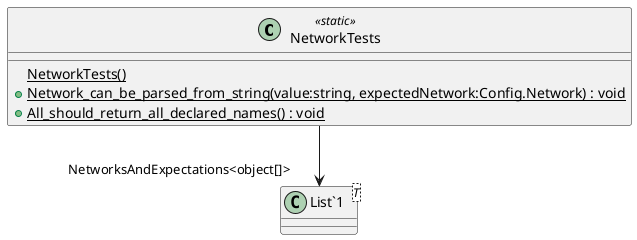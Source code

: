 @startuml
class NetworkTests <<static>> {
    {static} NetworkTests()
    + {static} Network_can_be_parsed_from_string(value:string, expectedNetwork:Config.Network) : void
    + {static} All_should_return_all_declared_names() : void
}
class "List`1"<T> {
}
NetworkTests --> "NetworksAndExpectations<object[]>" "List`1"
@enduml
